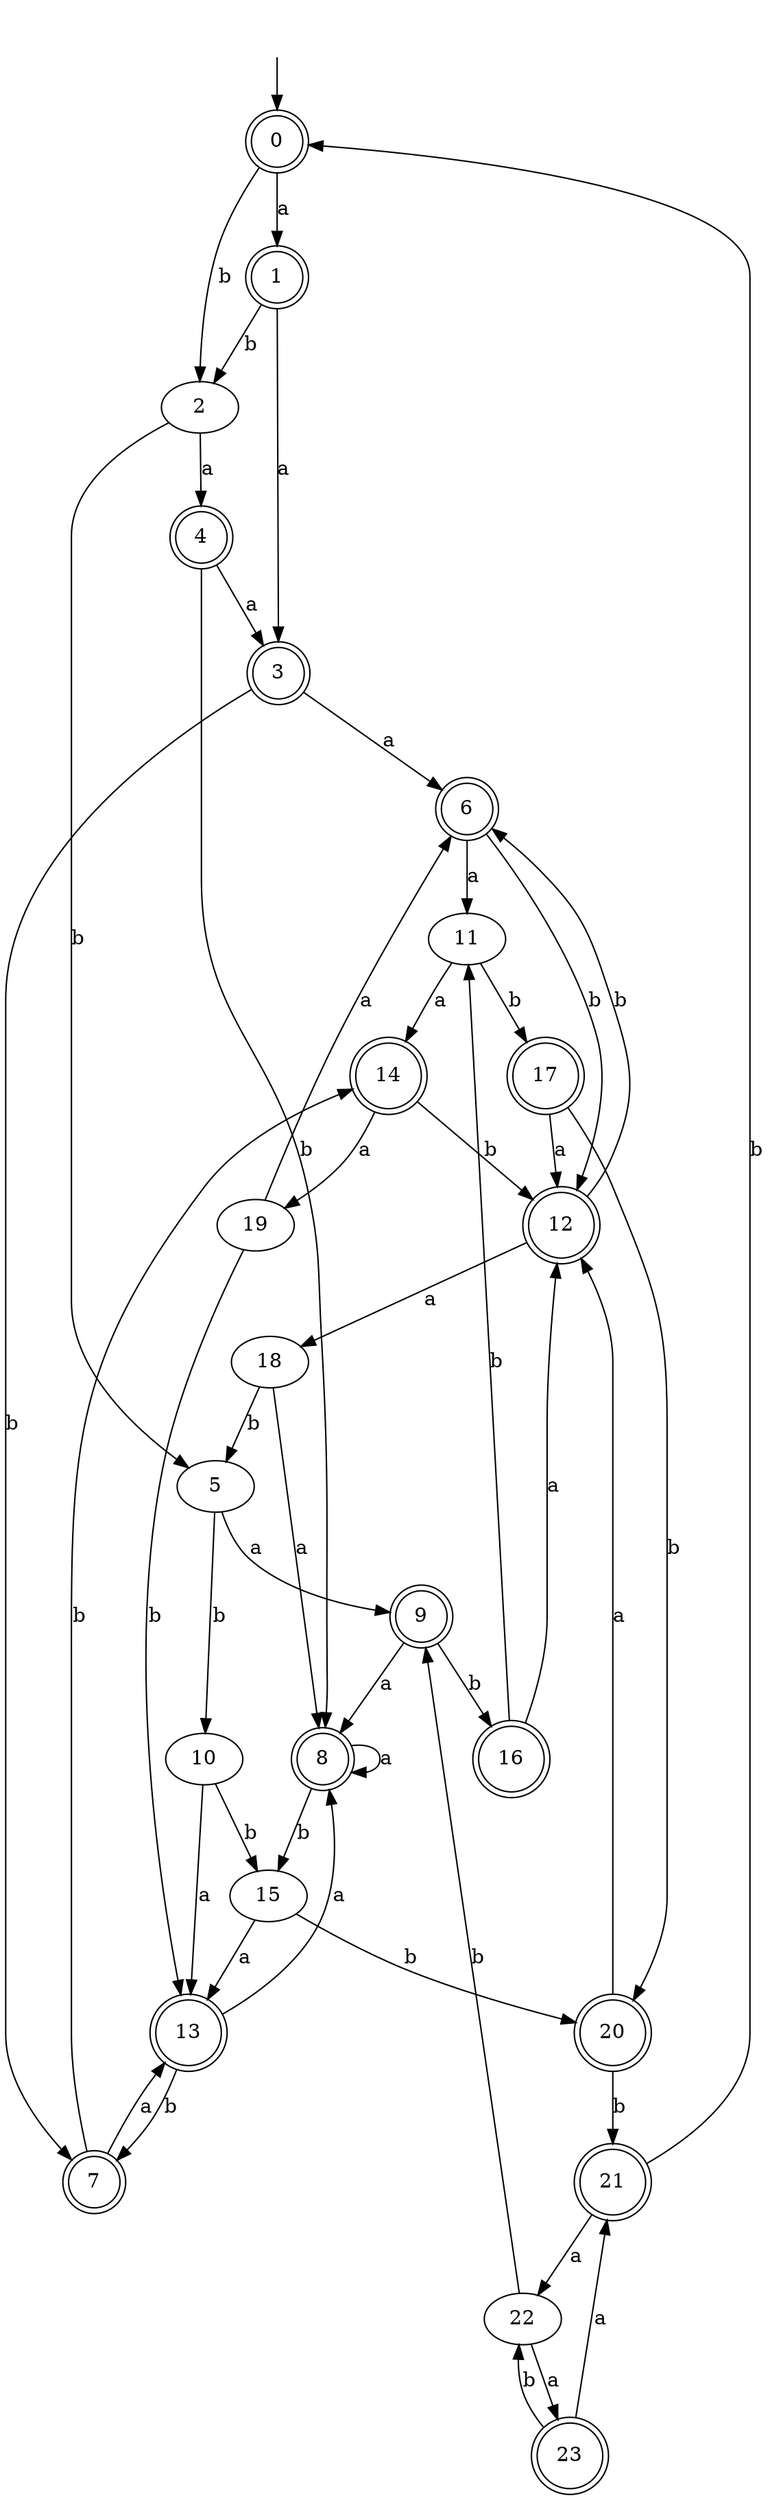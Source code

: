 digraph RandomDFA {
  __start0 [label="", shape=none];
  __start0 -> 0 [label=""];
  0 [shape=circle] [shape=doublecircle]
  0 -> 1 [label="a"]
  0 -> 2 [label="b"]
  1 [shape=doublecircle]
  1 -> 3 [label="a"]
  1 -> 2 [label="b"]
  2
  2 -> 4 [label="a"]
  2 -> 5 [label="b"]
  3 [shape=doublecircle]
  3 -> 6 [label="a"]
  3 -> 7 [label="b"]
  4 [shape=doublecircle]
  4 -> 3 [label="a"]
  4 -> 8 [label="b"]
  5
  5 -> 9 [label="a"]
  5 -> 10 [label="b"]
  6 [shape=doublecircle]
  6 -> 11 [label="a"]
  6 -> 12 [label="b"]
  7 [shape=doublecircle]
  7 -> 13 [label="a"]
  7 -> 14 [label="b"]
  8 [shape=doublecircle]
  8 -> 8 [label="a"]
  8 -> 15 [label="b"]
  9 [shape=doublecircle]
  9 -> 8 [label="a"]
  9 -> 16 [label="b"]
  10
  10 -> 13 [label="a"]
  10 -> 15 [label="b"]
  11
  11 -> 14 [label="a"]
  11 -> 17 [label="b"]
  12 [shape=doublecircle]
  12 -> 18 [label="a"]
  12 -> 6 [label="b"]
  13 [shape=doublecircle]
  13 -> 8 [label="a"]
  13 -> 7 [label="b"]
  14 [shape=doublecircle]
  14 -> 19 [label="a"]
  14 -> 12 [label="b"]
  15
  15 -> 13 [label="a"]
  15 -> 20 [label="b"]
  16 [shape=doublecircle]
  16 -> 12 [label="a"]
  16 -> 11 [label="b"]
  17 [shape=doublecircle]
  17 -> 12 [label="a"]
  17 -> 20 [label="b"]
  18
  18 -> 8 [label="a"]
  18 -> 5 [label="b"]
  19
  19 -> 6 [label="a"]
  19 -> 13 [label="b"]
  20 [shape=doublecircle]
  20 -> 12 [label="a"]
  20 -> 21 [label="b"]
  21 [shape=doublecircle]
  21 -> 22 [label="a"]
  21 -> 0 [label="b"]
  22
  22 -> 23 [label="a"]
  22 -> 9 [label="b"]
  23 [shape=doublecircle]
  23 -> 21 [label="a"]
  23 -> 22 [label="b"]
}

